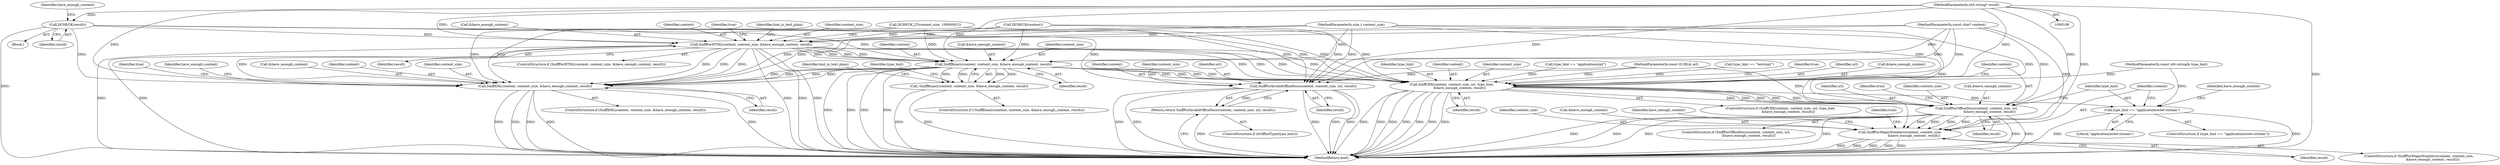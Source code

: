 digraph "0_Chrome_9afc491d6d64d54bf01f526abcc3d8344d90fa42_0@pointer" {
"1000113" [label="(MethodParameterIn,std::string* result)"];
"1000120" [label="(Call,DCHECK(result))"];
"1000132" [label="(Call,SniffForInvalidOfficeDocs(content, content_size, url, result))"];
"1000131" [label="(Return,return SniffForInvalidOfficeDocs(content, content_size, url, result);)"];
"1000146" [label="(Call,SniffForHTML(content, content_size, &have_enough_content, result))"];
"1000167" [label="(Call,SniffBinary(content, content_size, &have_enough_content, result))"];
"1000166" [label="(Call,!SniffBinary(content, content_size, &have_enough_content, result))"];
"1000189" [label="(Call,SniffXML(content, content_size, &have_enough_content, result))"];
"1000200" [label="(Call,SniffCRX(content, content_size, url, type_hint,\n               &have_enough_content, result))"];
"1000211" [label="(Call,SniffForOfficeDocs(content, content_size, url,\n                         &have_enough_content, result))"];
"1000227" [label="(Call,SniffForMagicNumbers(content, content_size,\n                           &have_enough_content, result))"];
"1000221" [label="(Call,type_hint == \"application/octet-stream\")"];
"1000120" [label="(Call,DCHECK(result))"];
"1000204" [label="(Identifier,type_hint)"];
"1000109" [label="(MethodParameterIn,const char* content)"];
"1000124" [label="(Identifier,have_enough_content)"];
"1000227" [label="(Call,SniffForMagicNumbers(content, content_size,\n                           &have_enough_content, result))"];
"1000234" [label="(Identifier,true)"];
"1000214" [label="(Identifier,url)"];
"1000149" [label="(Call,&have_enough_content)"];
"1000121" [label="(Identifier,result)"];
"1000151" [label="(Identifier,result)"];
"1000211" [label="(Call,SniffForOfficeDocs(content, content_size, url,\n                         &have_enough_content, result))"];
"1000147" [label="(Identifier,content)"];
"1000146" [label="(Call,SniffForHTML(content, content_size, &have_enough_content, result))"];
"1000167" [label="(Call,SniffBinary(content, content_size, &have_enough_content, result))"];
"1000153" [label="(Identifier,true)"];
"1000201" [label="(Identifier,content)"];
"1000202" [label="(Identifier,content_size)"];
"1000219" [label="(Identifier,true)"];
"1000198" [label="(Identifier,have_enough_content)"];
"1000156" [label="(Identifier,hint_is_text_plain)"];
"1000213" [label="(Identifier,content_size)"];
"1000184" [label="(Call,type_hint == \"application/xml\")"];
"1000165" [label="(ControlStructure,if (!SniffBinary(content, content_size, &have_enough_content, result)))"];
"1000229" [label="(Identifier,content_size)"];
"1000189" [label="(Call,SniffXML(content, content_size, &have_enough_content, result))"];
"1000232" [label="(Identifier,result)"];
"1000118" [label="(Call,DCHECK(content))"];
"1000175" [label="(Identifier,hint_is_text_plain)"];
"1000192" [label="(Call,&have_enough_content)"];
"1000194" [label="(Identifier,result)"];
"1000212" [label="(Identifier,content)"];
"1000112" [label="(MethodParameterIn,const std::string& type_hint)"];
"1000210" [label="(ControlStructure,if (SniffForOfficeDocs(content, content_size, url,\n                         &have_enough_content, result)))"];
"1000223" [label="(Literal,\"application/octet-stream\")"];
"1000182" [label="(Identifier,type_hint)"];
"1000228" [label="(Identifier,content)"];
"1000114" [label="(Block,)"];
"1000181" [label="(Call,type_hint == \"text/xml\")"];
"1000170" [label="(Call,&have_enough_content)"];
"1000190" [label="(Identifier,content)"];
"1000115" [label="(Call,DCHECK_LT(content_size, 1000000U))"];
"1000136" [label="(Identifier,result)"];
"1000131" [label="(Return,return SniffForInvalidOfficeDocs(content, content_size, url, result);)"];
"1000191" [label="(Identifier,content_size)"];
"1000132" [label="(Call,SniffForInvalidOfficeDocs(content, content_size, url, result))"];
"1000166" [label="(Call,!SniffBinary(content, content_size, &have_enough_content, result))"];
"1000188" [label="(ControlStructure,if (SniffXML(content, content_size, &have_enough_content, result)))"];
"1000221" [label="(Call,type_hint == \"application/octet-stream\")"];
"1000200" [label="(Call,SniffCRX(content, content_size, url, type_hint,\n               &have_enough_content, result))"];
"1000148" [label="(Identifier,content_size)"];
"1000128" [label="(ControlStructure,if (IsOfficeType(type_hint)))"];
"1000133" [label="(Identifier,content)"];
"1000222" [label="(Identifier,type_hint)"];
"1000199" [label="(ControlStructure,if (SniffCRX(content, content_size, url, type_hint,\n               &have_enough_content, result)))"];
"1000220" [label="(ControlStructure,if (type_hint == \"application/octet-stream\"))"];
"1000113" [label="(MethodParameterIn,std::string* result)"];
"1000237" [label="(MethodReturn,bool)"];
"1000134" [label="(Identifier,content_size)"];
"1000111" [label="(MethodParameterIn,const GURL& url)"];
"1000209" [label="(Identifier,true)"];
"1000226" [label="(ControlStructure,if (SniffForMagicNumbers(content, content_size,\n                           &have_enough_content, result)))"];
"1000225" [label="(Identifier,have_enough_content)"];
"1000145" [label="(ControlStructure,if (SniffForHTML(content, content_size, &have_enough_content, result)))"];
"1000169" [label="(Identifier,content_size)"];
"1000172" [label="(Identifier,result)"];
"1000215" [label="(Call,&have_enough_content)"];
"1000230" [label="(Call,&have_enough_content)"];
"1000236" [label="(Identifier,have_enough_content)"];
"1000135" [label="(Identifier,url)"];
"1000203" [label="(Identifier,url)"];
"1000205" [label="(Call,&have_enough_content)"];
"1000196" [label="(Identifier,true)"];
"1000168" [label="(Identifier,content)"];
"1000207" [label="(Identifier,result)"];
"1000217" [label="(Identifier,result)"];
"1000110" [label="(MethodParameterIn,size_t content_size)"];
"1000113" -> "1000108"  [label="AST: "];
"1000113" -> "1000237"  [label="DDG: "];
"1000113" -> "1000120"  [label="DDG: "];
"1000113" -> "1000132"  [label="DDG: "];
"1000113" -> "1000146"  [label="DDG: "];
"1000113" -> "1000167"  [label="DDG: "];
"1000113" -> "1000189"  [label="DDG: "];
"1000113" -> "1000200"  [label="DDG: "];
"1000113" -> "1000211"  [label="DDG: "];
"1000113" -> "1000227"  [label="DDG: "];
"1000120" -> "1000114"  [label="AST: "];
"1000120" -> "1000121"  [label="CFG: "];
"1000121" -> "1000120"  [label="AST: "];
"1000124" -> "1000120"  [label="CFG: "];
"1000120" -> "1000237"  [label="DDG: "];
"1000120" -> "1000132"  [label="DDG: "];
"1000120" -> "1000146"  [label="DDG: "];
"1000120" -> "1000167"  [label="DDG: "];
"1000120" -> "1000189"  [label="DDG: "];
"1000120" -> "1000200"  [label="DDG: "];
"1000132" -> "1000131"  [label="AST: "];
"1000132" -> "1000136"  [label="CFG: "];
"1000133" -> "1000132"  [label="AST: "];
"1000134" -> "1000132"  [label="AST: "];
"1000135" -> "1000132"  [label="AST: "];
"1000136" -> "1000132"  [label="AST: "];
"1000131" -> "1000132"  [label="CFG: "];
"1000132" -> "1000237"  [label="DDG: "];
"1000132" -> "1000237"  [label="DDG: "];
"1000132" -> "1000237"  [label="DDG: "];
"1000132" -> "1000237"  [label="DDG: "];
"1000132" -> "1000237"  [label="DDG: "];
"1000132" -> "1000131"  [label="DDG: "];
"1000118" -> "1000132"  [label="DDG: "];
"1000109" -> "1000132"  [label="DDG: "];
"1000115" -> "1000132"  [label="DDG: "];
"1000110" -> "1000132"  [label="DDG: "];
"1000111" -> "1000132"  [label="DDG: "];
"1000131" -> "1000128"  [label="AST: "];
"1000237" -> "1000131"  [label="CFG: "];
"1000131" -> "1000237"  [label="DDG: "];
"1000146" -> "1000145"  [label="AST: "];
"1000146" -> "1000151"  [label="CFG: "];
"1000147" -> "1000146"  [label="AST: "];
"1000148" -> "1000146"  [label="AST: "];
"1000149" -> "1000146"  [label="AST: "];
"1000151" -> "1000146"  [label="AST: "];
"1000153" -> "1000146"  [label="CFG: "];
"1000156" -> "1000146"  [label="CFG: "];
"1000146" -> "1000237"  [label="DDG: "];
"1000146" -> "1000237"  [label="DDG: "];
"1000146" -> "1000237"  [label="DDG: "];
"1000146" -> "1000237"  [label="DDG: "];
"1000146" -> "1000237"  [label="DDG: "];
"1000118" -> "1000146"  [label="DDG: "];
"1000109" -> "1000146"  [label="DDG: "];
"1000115" -> "1000146"  [label="DDG: "];
"1000110" -> "1000146"  [label="DDG: "];
"1000146" -> "1000167"  [label="DDG: "];
"1000146" -> "1000167"  [label="DDG: "];
"1000146" -> "1000167"  [label="DDG: "];
"1000146" -> "1000167"  [label="DDG: "];
"1000146" -> "1000189"  [label="DDG: "];
"1000146" -> "1000189"  [label="DDG: "];
"1000146" -> "1000189"  [label="DDG: "];
"1000146" -> "1000189"  [label="DDG: "];
"1000146" -> "1000200"  [label="DDG: "];
"1000146" -> "1000200"  [label="DDG: "];
"1000146" -> "1000200"  [label="DDG: "];
"1000146" -> "1000200"  [label="DDG: "];
"1000167" -> "1000166"  [label="AST: "];
"1000167" -> "1000172"  [label="CFG: "];
"1000168" -> "1000167"  [label="AST: "];
"1000169" -> "1000167"  [label="AST: "];
"1000170" -> "1000167"  [label="AST: "];
"1000172" -> "1000167"  [label="AST: "];
"1000166" -> "1000167"  [label="CFG: "];
"1000167" -> "1000237"  [label="DDG: "];
"1000167" -> "1000237"  [label="DDG: "];
"1000167" -> "1000237"  [label="DDG: "];
"1000167" -> "1000237"  [label="DDG: "];
"1000167" -> "1000166"  [label="DDG: "];
"1000167" -> "1000166"  [label="DDG: "];
"1000167" -> "1000166"  [label="DDG: "];
"1000167" -> "1000166"  [label="DDG: "];
"1000118" -> "1000167"  [label="DDG: "];
"1000109" -> "1000167"  [label="DDG: "];
"1000115" -> "1000167"  [label="DDG: "];
"1000110" -> "1000167"  [label="DDG: "];
"1000167" -> "1000189"  [label="DDG: "];
"1000167" -> "1000189"  [label="DDG: "];
"1000167" -> "1000189"  [label="DDG: "];
"1000167" -> "1000189"  [label="DDG: "];
"1000167" -> "1000200"  [label="DDG: "];
"1000167" -> "1000200"  [label="DDG: "];
"1000167" -> "1000200"  [label="DDG: "];
"1000167" -> "1000200"  [label="DDG: "];
"1000166" -> "1000165"  [label="AST: "];
"1000175" -> "1000166"  [label="CFG: "];
"1000182" -> "1000166"  [label="CFG: "];
"1000166" -> "1000237"  [label="DDG: "];
"1000166" -> "1000237"  [label="DDG: "];
"1000189" -> "1000188"  [label="AST: "];
"1000189" -> "1000194"  [label="CFG: "];
"1000190" -> "1000189"  [label="AST: "];
"1000191" -> "1000189"  [label="AST: "];
"1000192" -> "1000189"  [label="AST: "];
"1000194" -> "1000189"  [label="AST: "];
"1000196" -> "1000189"  [label="CFG: "];
"1000198" -> "1000189"  [label="CFG: "];
"1000189" -> "1000237"  [label="DDG: "];
"1000189" -> "1000237"  [label="DDG: "];
"1000189" -> "1000237"  [label="DDG: "];
"1000189" -> "1000237"  [label="DDG: "];
"1000189" -> "1000237"  [label="DDG: "];
"1000118" -> "1000189"  [label="DDG: "];
"1000109" -> "1000189"  [label="DDG: "];
"1000115" -> "1000189"  [label="DDG: "];
"1000110" -> "1000189"  [label="DDG: "];
"1000200" -> "1000199"  [label="AST: "];
"1000200" -> "1000207"  [label="CFG: "];
"1000201" -> "1000200"  [label="AST: "];
"1000202" -> "1000200"  [label="AST: "];
"1000203" -> "1000200"  [label="AST: "];
"1000204" -> "1000200"  [label="AST: "];
"1000205" -> "1000200"  [label="AST: "];
"1000207" -> "1000200"  [label="AST: "];
"1000209" -> "1000200"  [label="CFG: "];
"1000212" -> "1000200"  [label="CFG: "];
"1000200" -> "1000237"  [label="DDG: "];
"1000200" -> "1000237"  [label="DDG: "];
"1000200" -> "1000237"  [label="DDG: "];
"1000200" -> "1000237"  [label="DDG: "];
"1000200" -> "1000237"  [label="DDG: "];
"1000200" -> "1000237"  [label="DDG: "];
"1000200" -> "1000237"  [label="DDG: "];
"1000118" -> "1000200"  [label="DDG: "];
"1000109" -> "1000200"  [label="DDG: "];
"1000115" -> "1000200"  [label="DDG: "];
"1000110" -> "1000200"  [label="DDG: "];
"1000111" -> "1000200"  [label="DDG: "];
"1000181" -> "1000200"  [label="DDG: "];
"1000184" -> "1000200"  [label="DDG: "];
"1000112" -> "1000200"  [label="DDG: "];
"1000200" -> "1000211"  [label="DDG: "];
"1000200" -> "1000211"  [label="DDG: "];
"1000200" -> "1000211"  [label="DDG: "];
"1000200" -> "1000211"  [label="DDG: "];
"1000200" -> "1000211"  [label="DDG: "];
"1000200" -> "1000221"  [label="DDG: "];
"1000211" -> "1000210"  [label="AST: "];
"1000211" -> "1000217"  [label="CFG: "];
"1000212" -> "1000211"  [label="AST: "];
"1000213" -> "1000211"  [label="AST: "];
"1000214" -> "1000211"  [label="AST: "];
"1000215" -> "1000211"  [label="AST: "];
"1000217" -> "1000211"  [label="AST: "];
"1000219" -> "1000211"  [label="CFG: "];
"1000222" -> "1000211"  [label="CFG: "];
"1000211" -> "1000237"  [label="DDG: "];
"1000211" -> "1000237"  [label="DDG: "];
"1000211" -> "1000237"  [label="DDG: "];
"1000211" -> "1000237"  [label="DDG: "];
"1000211" -> "1000237"  [label="DDG: "];
"1000211" -> "1000237"  [label="DDG: "];
"1000109" -> "1000211"  [label="DDG: "];
"1000110" -> "1000211"  [label="DDG: "];
"1000111" -> "1000211"  [label="DDG: "];
"1000211" -> "1000227"  [label="DDG: "];
"1000211" -> "1000227"  [label="DDG: "];
"1000211" -> "1000227"  [label="DDG: "];
"1000211" -> "1000227"  [label="DDG: "];
"1000227" -> "1000226"  [label="AST: "];
"1000227" -> "1000232"  [label="CFG: "];
"1000228" -> "1000227"  [label="AST: "];
"1000229" -> "1000227"  [label="AST: "];
"1000230" -> "1000227"  [label="AST: "];
"1000232" -> "1000227"  [label="AST: "];
"1000234" -> "1000227"  [label="CFG: "];
"1000236" -> "1000227"  [label="CFG: "];
"1000227" -> "1000237"  [label="DDG: "];
"1000227" -> "1000237"  [label="DDG: "];
"1000227" -> "1000237"  [label="DDG: "];
"1000227" -> "1000237"  [label="DDG: "];
"1000227" -> "1000237"  [label="DDG: "];
"1000109" -> "1000227"  [label="DDG: "];
"1000110" -> "1000227"  [label="DDG: "];
"1000221" -> "1000220"  [label="AST: "];
"1000221" -> "1000223"  [label="CFG: "];
"1000222" -> "1000221"  [label="AST: "];
"1000223" -> "1000221"  [label="AST: "];
"1000225" -> "1000221"  [label="CFG: "];
"1000228" -> "1000221"  [label="CFG: "];
"1000221" -> "1000237"  [label="DDG: "];
"1000221" -> "1000237"  [label="DDG: "];
"1000112" -> "1000221"  [label="DDG: "];
}
